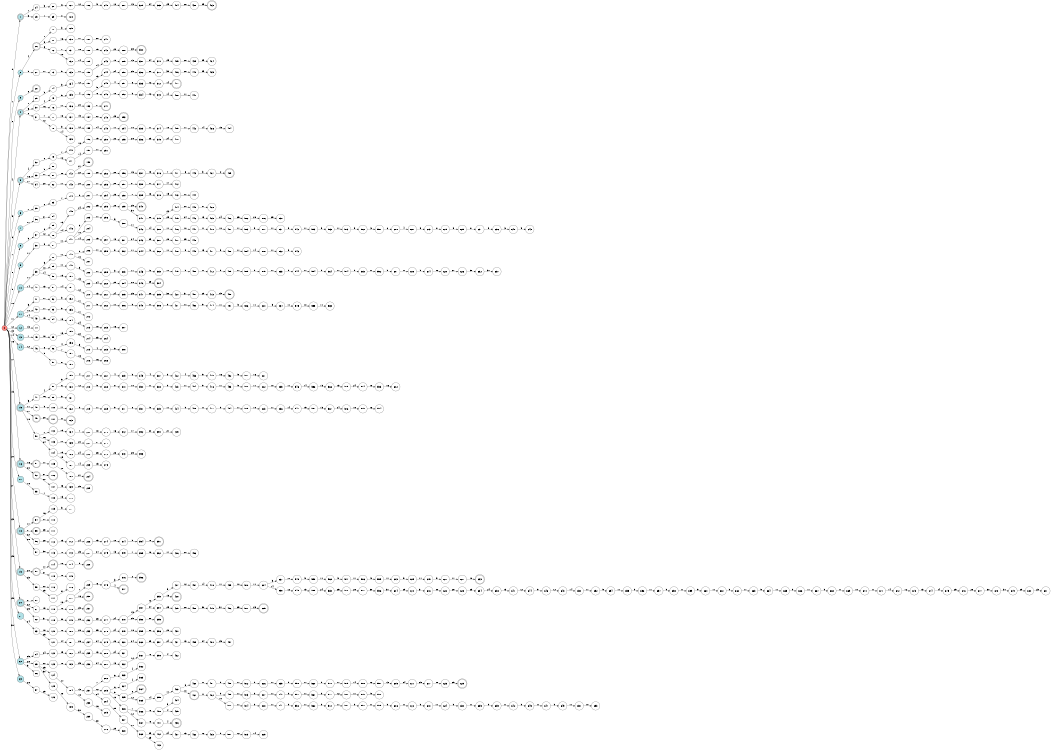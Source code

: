 digraph APTA {
__start0 [label="" shape="none"];

rankdir=LR;
size="8,5";

s0 [style="filled", color="black", fillcolor="#ff817b" shape="circle", label="0"];
s1 [style="rounded,filled", color="black", fillcolor="powderblue" shape="doublecircle", label="1"];
s2 [style="filled", color="black", fillcolor="powderblue" shape="circle", label="2"];
s3 [style="filled", color="black", fillcolor="powderblue" shape="circle", label="3"];
s4 [style="rounded,filled", color="black", fillcolor="powderblue" shape="doublecircle", label="4"];
s5 [style="rounded,filled", color="black", fillcolor="powderblue" shape="doublecircle", label="5"];
s6 [style="filled", color="black", fillcolor="powderblue" shape="circle", label="6"];
s7 [style="filled", color="black", fillcolor="powderblue" shape="circle", label="7"];
s8 [style="filled", color="black", fillcolor="powderblue" shape="circle", label="8"];
s9 [style="filled", color="black", fillcolor="powderblue" shape="circle", label="9"];
s10 [style="filled", color="black", fillcolor="powderblue" shape="circle", label="10"];
s11 [style="filled", color="black", fillcolor="powderblue" shape="circle", label="11"];
s12 [style="filled", color="black", fillcolor="powderblue" shape="circle", label="12"];
s13 [style="filled", color="black", fillcolor="powderblue" shape="circle", label="13"];
s14 [style="filled", color="black", fillcolor="powderblue" shape="circle", label="14"];
s15 [style="rounded,filled", color="black", fillcolor="powderblue" shape="doublecircle", label="15"];
s16 [style="rounded,filled", color="black", fillcolor="powderblue" shape="doublecircle", label="16"];
s17 [style="filled", color="black", fillcolor="powderblue" shape="circle", label="17"];
s18 [style="rounded,filled", color="black", fillcolor="powderblue" shape="doublecircle", label="18"];
s19 [style="rounded,filled", color="black", fillcolor="powderblue" shape="doublecircle", label="19"];
s20 [style="rounded,filled", color="black", fillcolor="powderblue" shape="doublecircle", label="20"];
s21 [style="filled", color="black", fillcolor="powderblue" shape="circle", label="21"];
s22 [style="filled", color="black", fillcolor="powderblue" shape="circle", label="22"];
s23 [style="filled", color="black", fillcolor="powderblue" shape="circle", label="23"];
s24 [style="filled", color="black", fillcolor="white" shape="circle", label="24"];
s25 [style="filled", color="black", fillcolor="white" shape="circle", label="25"];
s26 [style="rounded,filled", color="black", fillcolor="white" shape="doublecircle", label="26"];
s27 [style="filled", color="black", fillcolor="white" shape="circle", label="27"];
s28 [style="rounded,filled", color="black", fillcolor="white" shape="doublecircle", label="28"];
s29 [style="filled", color="black", fillcolor="white" shape="circle", label="29"];
s30 [style="filled", color="black", fillcolor="white" shape="circle", label="30"];
s31 [style="filled", color="black", fillcolor="white" shape="circle", label="31"];
s32 [style="filled", color="black", fillcolor="white" shape="circle", label="32"];
s33 [style="filled", color="black", fillcolor="white" shape="circle", label="33"];
s34 [style="filled", color="black", fillcolor="white" shape="circle", label="34"];
s35 [style="filled", color="black", fillcolor="white" shape="circle", label="35"];
s36 [style="filled", color="black", fillcolor="white" shape="circle", label="36"];
s37 [style="filled", color="black", fillcolor="white" shape="circle", label="37"];
s38 [style="filled", color="black", fillcolor="white" shape="circle", label="38"];
s39 [style="filled", color="black", fillcolor="white" shape="circle", label="39"];
s40 [style="filled", color="black", fillcolor="white" shape="circle", label="40"];
s41 [style="filled", color="black", fillcolor="white" shape="circle", label="41"];
s42 [style="filled", color="black", fillcolor="white" shape="circle", label="42"];
s43 [style="filled", color="black", fillcolor="white" shape="circle", label="43"];
s44 [style="filled", color="black", fillcolor="white" shape="circle", label="44"];
s45 [style="filled", color="black", fillcolor="white" shape="circle", label="45"];
s46 [style="filled", color="black", fillcolor="white" shape="circle", label="46"];
s47 [style="filled", color="black", fillcolor="white" shape="circle", label="47"];
s48 [style="filled", color="black", fillcolor="white" shape="circle", label="48"];
s49 [style="rounded,filled", color="black", fillcolor="white" shape="doublecircle", label="49"];
s50 [style="filled", color="black", fillcolor="white" shape="circle", label="50"];
s51 [style="rounded,filled", color="black", fillcolor="white" shape="doublecircle", label="51"];
s52 [style="rounded,filled", color="black", fillcolor="white" shape="doublecircle", label="52"];
s53 [style="filled", color="black", fillcolor="white" shape="circle", label="53"];
s54 [style="rounded,filled", color="black", fillcolor="white" shape="doublecircle", label="54"];
s55 [style="rounded,filled", color="black", fillcolor="white" shape="doublecircle", label="55"];
s56 [style="filled", color="black", fillcolor="white" shape="circle", label="56"];
s57 [style="filled", color="black", fillcolor="white" shape="circle", label="57"];
s58 [style="rounded,filled", color="black", fillcolor="white" shape="doublecircle", label="58"];
s59 [style="filled", color="black", fillcolor="white" shape="circle", label="59"];
s60 [style="filled", color="black", fillcolor="white" shape="circle", label="60"];
s61 [style="filled", color="black", fillcolor="white" shape="circle", label="61"];
s62 [style="filled", color="black", fillcolor="white" shape="circle", label="62"];
s63 [style="filled", color="black", fillcolor="white" shape="circle", label="63"];
s64 [style="filled", color="black", fillcolor="white" shape="circle", label="64"];
s65 [style="filled", color="black", fillcolor="white" shape="circle", label="65"];
s66 [style="filled", color="black", fillcolor="white" shape="circle", label="66"];
s67 [style="filled", color="black", fillcolor="white" shape="circle", label="67"];
s68 [style="filled", color="black", fillcolor="white" shape="circle", label="68"];
s69 [style="filled", color="black", fillcolor="white" shape="circle", label="69"];
s70 [style="filled", color="black", fillcolor="white" shape="circle", label="70"];
s71 [style="filled", color="black", fillcolor="white" shape="circle", label="71"];
s72 [style="filled", color="black", fillcolor="white" shape="circle", label="72"];
s73 [style="filled", color="black", fillcolor="white" shape="circle", label="73"];
s74 [style="filled", color="black", fillcolor="white" shape="circle", label="74"];
s75 [style="filled", color="black", fillcolor="white" shape="circle", label="75"];
s76 [style="filled", color="black", fillcolor="white" shape="circle", label="76"];
s77 [style="filled", color="black", fillcolor="white" shape="circle", label="77"];
s78 [style="filled", color="black", fillcolor="white" shape="circle", label="78"];
s79 [style="filled", color="black", fillcolor="white" shape="circle", label="79"];
s80 [style="filled", color="black", fillcolor="white" shape="circle", label="80"];
s81 [style="filled", color="black", fillcolor="white" shape="circle", label="81"];
s82 [style="filled", color="black", fillcolor="white" shape="circle", label="82"];
s83 [style="filled", color="black", fillcolor="white" shape="circle", label="83"];
s84 [style="filled", color="black", fillcolor="white" shape="circle", label="84"];
s85 [style="filled", color="black", fillcolor="white" shape="circle", label="85"];
s86 [style="filled", color="black", fillcolor="white" shape="circle", label="86"];
s87 [style="filled", color="black", fillcolor="white" shape="circle", label="87"];
s88 [style="filled", color="black", fillcolor="white" shape="circle", label="88"];
s89 [style="filled", color="black", fillcolor="white" shape="circle", label="89"];
s90 [style="filled", color="black", fillcolor="white" shape="circle", label="90"];
s91 [style="filled", color="black", fillcolor="white" shape="circle", label="91"];
s92 [style="filled", color="black", fillcolor="white" shape="circle", label="92"];
s93 [style="filled", color="black", fillcolor="white" shape="circle", label="93"];
s94 [style="filled", color="black", fillcolor="white" shape="circle", label="94"];
s95 [style="filled", color="black", fillcolor="white" shape="circle", label="95"];
s96 [style="filled", color="black", fillcolor="white" shape="circle", label="96"];
s97 [style="filled", color="black", fillcolor="white" shape="circle", label="97"];
s98 [style="filled", color="black", fillcolor="white" shape="circle", label="98"];
s99 [style="filled", color="black", fillcolor="white" shape="circle", label="99"];
s100 [style="filled", color="black", fillcolor="white" shape="circle", label="100"];
s101 [style="rounded,filled", color="black", fillcolor="white" shape="doublecircle", label="101"];
s102 [style="filled", color="black", fillcolor="white" shape="circle", label="102"];
s103 [style="filled", color="black", fillcolor="white" shape="circle", label="103"];
s104 [style="filled", color="black", fillcolor="white" shape="circle", label="104"];
s105 [style="filled", color="black", fillcolor="white" shape="circle", label="105"];
s106 [style="rounded,filled", color="black", fillcolor="white" shape="doublecircle", label="106"];
s107 [style="filled", color="black", fillcolor="white" shape="circle", label="107"];
s108 [style="filled", color="black", fillcolor="white" shape="circle", label="108"];
s109 [style="filled", color="black", fillcolor="white" shape="circle", label="109"];
s110 [style="filled", color="black", fillcolor="white" shape="circle", label="110"];
s111 [style="filled", color="black", fillcolor="white" shape="circle", label="111"];
s112 [style="filled", color="black", fillcolor="white" shape="circle", label="112"];
s113 [style="filled", color="black", fillcolor="white" shape="circle", label="113"];
s114 [style="rounded,filled", color="black", fillcolor="white" shape="doublecircle", label="114"];
s115 [style="filled", color="black", fillcolor="white" shape="circle", label="115"];
s116 [style="filled", color="black", fillcolor="white" shape="circle", label="116"];
s117 [style="filled", color="black", fillcolor="white" shape="circle", label="117"];
s118 [style="filled", color="black", fillcolor="white" shape="circle", label="118"];
s119 [style="filled", color="black", fillcolor="white" shape="circle", label="119"];
s120 [style="filled", color="black", fillcolor="white" shape="circle", label="120"];
s121 [style="filled", color="black", fillcolor="white" shape="circle", label="121"];
s122 [style="filled", color="black", fillcolor="white" shape="circle", label="122"];
s123 [style="filled", color="black", fillcolor="white" shape="circle", label="123"];
s124 [style="filled", color="black", fillcolor="white" shape="circle", label="124"];
s125 [style="filled", color="black", fillcolor="white" shape="circle", label="125"];
s126 [style="filled", color="black", fillcolor="white" shape="circle", label="126"];
s127 [style="filled", color="black", fillcolor="white" shape="circle", label="127"];
s128 [style="rounded,filled", color="black", fillcolor="white" shape="doublecircle", label="128"];
s129 [style="filled", color="black", fillcolor="white" shape="circle", label="129"];
s130 [style="filled", color="black", fillcolor="white" shape="circle", label="130"];
s131 [style="filled", color="black", fillcolor="white" shape="circle", label="131"];
s132 [style="filled", color="black", fillcolor="white" shape="circle", label="132"];
s133 [style="filled", color="black", fillcolor="white" shape="circle", label="133"];
s134 [style="filled", color="black", fillcolor="white" shape="circle", label="134"];
s135 [style="filled", color="black", fillcolor="white" shape="circle", label="135"];
s136 [style="filled", color="black", fillcolor="white" shape="circle", label="136"];
s137 [style="filled", color="black", fillcolor="white" shape="circle", label="137"];
s138 [style="filled", color="black", fillcolor="white" shape="circle", label="138"];
s139 [style="filled", color="black", fillcolor="white" shape="circle", label="139"];
s140 [style="filled", color="black", fillcolor="white" shape="circle", label="140"];
s141 [style="filled", color="black", fillcolor="white" shape="circle", label="141"];
s142 [style="filled", color="black", fillcolor="white" shape="circle", label="142"];
s143 [style="filled", color="black", fillcolor="white" shape="circle", label="143"];
s144 [style="filled", color="black", fillcolor="white" shape="circle", label="144"];
s145 [style="filled", color="black", fillcolor="white" shape="circle", label="145"];
s146 [style="filled", color="black", fillcolor="white" shape="circle", label="146"];
s147 [style="filled", color="black", fillcolor="white" shape="circle", label="147"];
s148 [style="filled", color="black", fillcolor="white" shape="circle", label="148"];
s149 [style="filled", color="black", fillcolor="white" shape="circle", label="149"];
s150 [style="filled", color="black", fillcolor="white" shape="circle", label="150"];
s151 [style="filled", color="black", fillcolor="white" shape="circle", label="151"];
s152 [style="filled", color="black", fillcolor="white" shape="circle", label="152"];
s153 [style="filled", color="black", fillcolor="white" shape="circle", label="153"];
s154 [style="filled", color="black", fillcolor="white" shape="circle", label="154"];
s155 [style="filled", color="black", fillcolor="white" shape="circle", label="155"];
s156 [style="filled", color="black", fillcolor="white" shape="circle", label="156"];
s157 [style="filled", color="black", fillcolor="white" shape="circle", label="157"];
s158 [style="filled", color="black", fillcolor="white" shape="circle", label="158"];
s159 [style="filled", color="black", fillcolor="white" shape="circle", label="159"];
s160 [style="filled", color="black", fillcolor="white" shape="circle", label="160"];
s161 [style="filled", color="black", fillcolor="white" shape="circle", label="161"];
s162 [style="filled", color="black", fillcolor="white" shape="circle", label="162"];
s163 [style="rounded,filled", color="black", fillcolor="white" shape="doublecircle", label="163"];
s164 [style="filled", color="black", fillcolor="white" shape="circle", label="164"];
s165 [style="filled", color="black", fillcolor="white" shape="circle", label="165"];
s166 [style="filled", color="black", fillcolor="white" shape="circle", label="166"];
s167 [style="filled", color="black", fillcolor="white" shape="circle", label="167"];
s168 [style="filled", color="black", fillcolor="white" shape="circle", label="168"];
s169 [style="filled", color="black", fillcolor="white" shape="circle", label="169"];
s170 [style="filled", color="black", fillcolor="white" shape="circle", label="170"];
s171 [style="filled", color="black", fillcolor="white" shape="circle", label="171"];
s172 [style="filled", color="black", fillcolor="white" shape="circle", label="172"];
s173 [style="filled", color="black", fillcolor="white" shape="circle", label="173"];
s174 [style="filled", color="black", fillcolor="white" shape="circle", label="174"];
s175 [style="filled", color="black", fillcolor="white" shape="circle", label="175"];
s176 [style="filled", color="black", fillcolor="white" shape="circle", label="176"];
s177 [style="filled", color="black", fillcolor="white" shape="circle", label="177"];
s178 [style="filled", color="black", fillcolor="white" shape="circle", label="178"];
s179 [style="filled", color="black", fillcolor="white" shape="circle", label="179"];
s180 [style="filled", color="black", fillcolor="white" shape="circle", label="180"];
s181 [style="filled", color="black", fillcolor="white" shape="circle", label="181"];
s182 [style="filled", color="black", fillcolor="white" shape="circle", label="182"];
s183 [style="filled", color="black", fillcolor="white" shape="circle", label="183"];
s184 [style="filled", color="black", fillcolor="white" shape="circle", label="184"];
s185 [style="filled", color="black", fillcolor="white" shape="circle", label="185"];
s186 [style="filled", color="black", fillcolor="white" shape="circle", label="186"];
s187 [style="filled", color="black", fillcolor="white" shape="circle", label="187"];
s188 [style="filled", color="black", fillcolor="white" shape="circle", label="188"];
s189 [style="filled", color="black", fillcolor="white" shape="circle", label="189"];
s190 [style="filled", color="black", fillcolor="white" shape="circle", label="190"];
s191 [style="filled", color="black", fillcolor="white" shape="circle", label="191"];
s192 [style="filled", color="black", fillcolor="white" shape="circle", label="192"];
s193 [style="filled", color="black", fillcolor="white" shape="circle", label="193"];
s194 [style="filled", color="black", fillcolor="white" shape="circle", label="194"];
s195 [style="filled", color="black", fillcolor="white" shape="circle", label="195"];
s196 [style="filled", color="black", fillcolor="white" shape="circle", label="196"];
s197 [style="filled", color="black", fillcolor="white" shape="circle", label="197"];
s198 [style="rounded,filled", color="black", fillcolor="white" shape="doublecircle", label="198"];
s199 [style="filled", color="black", fillcolor="white" shape="circle", label="199"];
s200 [style="filled", color="black", fillcolor="white" shape="circle", label="200"];
s201 [style="filled", color="black", fillcolor="white" shape="circle", label="201"];
s202 [style="filled", color="black", fillcolor="white" shape="circle", label="202"];
s203 [style="filled", color="black", fillcolor="white" shape="circle", label="203"];
s204 [style="filled", color="black", fillcolor="white" shape="circle", label="204"];
s205 [style="filled", color="black", fillcolor="white" shape="circle", label="205"];
s206 [style="filled", color="black", fillcolor="white" shape="circle", label="206"];
s207 [style="filled", color="black", fillcolor="white" shape="circle", label="207"];
s208 [style="filled", color="black", fillcolor="white" shape="circle", label="208"];
s209 [style="filled", color="black", fillcolor="white" shape="circle", label="209"];
s210 [style="filled", color="black", fillcolor="white" shape="circle", label="210"];
s211 [style="filled", color="black", fillcolor="white" shape="circle", label="211"];
s212 [style="filled", color="black", fillcolor="white" shape="circle", label="212"];
s213 [style="filled", color="black", fillcolor="white" shape="circle", label="213"];
s214 [style="filled", color="black", fillcolor="white" shape="circle", label="214"];
s215 [style="filled", color="black", fillcolor="white" shape="circle", label="215"];
s216 [style="filled", color="black", fillcolor="white" shape="circle", label="216"];
s217 [style="filled", color="black", fillcolor="white" shape="circle", label="217"];
s218 [style="filled", color="black", fillcolor="white" shape="circle", label="218"];
s219 [style="filled", color="black", fillcolor="white" shape="circle", label="219"];
s220 [style="filled", color="black", fillcolor="white" shape="circle", label="220"];
s221 [style="filled", color="black", fillcolor="white" shape="circle", label="221"];
s222 [style="filled", color="black", fillcolor="white" shape="circle", label="222"];
s223 [style="filled", color="black", fillcolor="white" shape="circle", label="223"];
s224 [style="rounded,filled", color="black", fillcolor="white" shape="doublecircle", label="224"];
s225 [style="filled", color="black", fillcolor="white" shape="circle", label="225"];
s226 [style="filled", color="black", fillcolor="white" shape="circle", label="226"];
s227 [style="filled", color="black", fillcolor="white" shape="circle", label="227"];
s228 [style="rounded,filled", color="black", fillcolor="white" shape="doublecircle", label="228"];
s229 [style="filled", color="black", fillcolor="white" shape="circle", label="229"];
s230 [style="rounded,filled", color="black", fillcolor="white" shape="doublecircle", label="230"];
s231 [style="rounded,filled", color="black", fillcolor="white" shape="doublecircle", label="231"];
s232 [style="filled", color="black", fillcolor="white" shape="circle", label="232"];
s233 [style="filled", color="black", fillcolor="white" shape="circle", label="233"];
s234 [style="filled", color="black", fillcolor="white" shape="circle", label="234"];
s235 [style="filled", color="black", fillcolor="white" shape="circle", label="235"];
s236 [style="filled", color="black", fillcolor="white" shape="circle", label="236"];
s237 [style="filled", color="black", fillcolor="white" shape="circle", label="237"];
s238 [style="filled", color="black", fillcolor="white" shape="circle", label="238"];
s239 [style="filled", color="black", fillcolor="white" shape="circle", label="239"];
s240 [style="filled", color="black", fillcolor="white" shape="circle", label="240"];
s241 [style="filled", color="black", fillcolor="white" shape="circle", label="241"];
s242 [style="filled", color="black", fillcolor="white" shape="circle", label="242"];
s243 [style="filled", color="black", fillcolor="white" shape="circle", label="243"];
s244 [style="filled", color="black", fillcolor="white" shape="circle", label="244"];
s245 [style="filled", color="black", fillcolor="white" shape="circle", label="245"];
s246 [style="filled", color="black", fillcolor="white" shape="circle", label="246"];
s247 [style="rounded,filled", color="black", fillcolor="white" shape="doublecircle", label="247"];
s248 [style="filled", color="black", fillcolor="white" shape="circle", label="248"];
s249 [style="filled", color="black", fillcolor="white" shape="circle", label="249"];
s250 [style="filled", color="black", fillcolor="white" shape="circle", label="250"];
s251 [style="filled", color="black", fillcolor="white" shape="circle", label="251"];
s252 [style="filled", color="black", fillcolor="white" shape="circle", label="252"];
s253 [style="filled", color="black", fillcolor="white" shape="circle", label="253"];
s254 [style="filled", color="black", fillcolor="white" shape="circle", label="254"];
s255 [style="filled", color="black", fillcolor="white" shape="circle", label="255"];
s256 [style="filled", color="black", fillcolor="white" shape="circle", label="256"];
s257 [style="filled", color="black", fillcolor="white" shape="circle", label="257"];
s258 [style="filled", color="black", fillcolor="white" shape="circle", label="258"];
s259 [style="filled", color="black", fillcolor="white" shape="circle", label="259"];
s260 [style="filled", color="black", fillcolor="white" shape="circle", label="260"];
s261 [style="filled", color="black", fillcolor="white" shape="circle", label="261"];
s262 [style="filled", color="black", fillcolor="white" shape="circle", label="262"];
s263 [style="filled", color="black", fillcolor="white" shape="circle", label="263"];
s264 [style="filled", color="black", fillcolor="white" shape="circle", label="264"];
s265 [style="filled", color="black", fillcolor="white" shape="circle", label="265"];
s266 [style="filled", color="black", fillcolor="white" shape="circle", label="266"];
s267 [style="filled", color="black", fillcolor="white" shape="circle", label="267"];
s268 [style="filled", color="black", fillcolor="white" shape="circle", label="268"];
s269 [style="filled", color="black", fillcolor="white" shape="circle", label="269"];
s270 [style="filled", color="black", fillcolor="white" shape="circle", label="270"];
s271 [style="filled", color="black", fillcolor="white" shape="circle", label="271"];
s272 [style="filled", color="black", fillcolor="white" shape="circle", label="272"];
s273 [style="filled", color="black", fillcolor="white" shape="circle", label="273"];
s274 [style="filled", color="black", fillcolor="white" shape="circle", label="274"];
s275 [style="filled", color="black", fillcolor="white" shape="circle", label="275"];
s276 [style="filled", color="black", fillcolor="white" shape="circle", label="276"];
s277 [style="filled", color="black", fillcolor="white" shape="circle", label="277"];
s278 [style="filled", color="black", fillcolor="white" shape="circle", label="278"];
s279 [style="filled", color="black", fillcolor="white" shape="circle", label="279"];
s280 [style="filled", color="black", fillcolor="white" shape="circle", label="280"];
s281 [style="filled", color="black", fillcolor="white" shape="circle", label="281"];
s282 [style="filled", color="black", fillcolor="white" shape="circle", label="282"];
s283 [style="filled", color="black", fillcolor="white" shape="circle", label="283"];
s284 [style="filled", color="black", fillcolor="white" shape="circle", label="284"];
s285 [style="filled", color="black", fillcolor="white" shape="circle", label="285"];
s286 [style="filled", color="black", fillcolor="white" shape="circle", label="286"];
s287 [style="filled", color="black", fillcolor="white" shape="circle", label="287"];
s288 [style="filled", color="black", fillcolor="white" shape="circle", label="288"];
s289 [style="filled", color="black", fillcolor="white" shape="circle", label="289"];
s290 [style="filled", color="black", fillcolor="white" shape="circle", label="290"];
s291 [style="filled", color="black", fillcolor="white" shape="circle", label="291"];
s292 [style="filled", color="black", fillcolor="white" shape="circle", label="292"];
s293 [style="rounded,filled", color="black", fillcolor="white" shape="doublecircle", label="293"];
s294 [style="filled", color="black", fillcolor="white" shape="circle", label="294"];
s295 [style="filled", color="black", fillcolor="white" shape="circle", label="295"];
s296 [style="filled", color="black", fillcolor="white" shape="circle", label="296"];
s297 [style="filled", color="black", fillcolor="white" shape="circle", label="297"];
s298 [style="filled", color="black", fillcolor="white" shape="circle", label="298"];
s299 [style="filled", color="black", fillcolor="white" shape="circle", label="299"];
s300 [style="filled", color="black", fillcolor="white" shape="circle", label="300"];
s301 [style="filled", color="black", fillcolor="white" shape="circle", label="301"];
s302 [style="filled", color="black", fillcolor="white" shape="circle", label="302"];
s303 [style="filled", color="black", fillcolor="white" shape="circle", label="303"];
s304 [style="filled", color="black", fillcolor="white" shape="circle", label="304"];
s305 [style="filled", color="black", fillcolor="white" shape="circle", label="305"];
s306 [style="filled", color="black", fillcolor="white" shape="circle", label="306"];
s307 [style="filled", color="black", fillcolor="white" shape="circle", label="307"];
s308 [style="filled", color="black", fillcolor="white" shape="circle", label="308"];
s309 [style="filled", color="black", fillcolor="white" shape="circle", label="309"];
s310 [style="filled", color="black", fillcolor="white" shape="circle", label="310"];
s311 [style="filled", color="black", fillcolor="white" shape="circle", label="311"];
s312 [style="filled", color="black", fillcolor="white" shape="circle", label="312"];
s313 [style="filled", color="black", fillcolor="white" shape="circle", label="313"];
s314 [style="filled", color="black", fillcolor="white" shape="circle", label="314"];
s315 [style="filled", color="black", fillcolor="white" shape="circle", label="315"];
s316 [style="filled", color="black", fillcolor="white" shape="circle", label="316"];
s317 [style="rounded,filled", color="black", fillcolor="white" shape="doublecircle", label="317"];
s318 [style="filled", color="black", fillcolor="white" shape="circle", label="318"];
s319 [style="filled", color="black", fillcolor="white" shape="circle", label="319"];
s320 [style="filled", color="black", fillcolor="white" shape="circle", label="320"];
s321 [style="filled", color="black", fillcolor="white" shape="circle", label="321"];
s322 [style="filled", color="black", fillcolor="white" shape="circle", label="322"];
s323 [style="filled", color="black", fillcolor="white" shape="circle", label="323"];
s324 [style="filled", color="black", fillcolor="white" shape="circle", label="324"];
s325 [style="filled", color="black", fillcolor="white" shape="circle", label="325"];
s326 [style="filled", color="black", fillcolor="white" shape="circle", label="326"];
s327 [style="filled", color="black", fillcolor="white" shape="circle", label="327"];
s328 [style="filled", color="black", fillcolor="white" shape="circle", label="328"];
s329 [style="filled", color="black", fillcolor="white" shape="circle", label="329"];
s330 [style="rounded,filled", color="black", fillcolor="white" shape="doublecircle", label="330"];
s331 [style="filled", color="black", fillcolor="white" shape="circle", label="331"];
s332 [style="filled", color="black", fillcolor="white" shape="circle", label="332"];
s333 [style="filled", color="black", fillcolor="white" shape="circle", label="333"];
s334 [style="filled", color="black", fillcolor="white" shape="circle", label="334"];
s335 [style="filled", color="black", fillcolor="white" shape="circle", label="335"];
s336 [style="filled", color="black", fillcolor="white" shape="circle", label="336"];
s337 [style="filled", color="black", fillcolor="white" shape="circle", label="337"];
s338 [style="filled", color="black", fillcolor="white" shape="circle", label="338"];
s339 [style="filled", color="black", fillcolor="white" shape="circle", label="339"];
s340 [style="rounded,filled", color="black", fillcolor="white" shape="doublecircle", label="340"];
s341 [style="filled", color="black", fillcolor="white" shape="circle", label="341"];
s342 [style="filled", color="black", fillcolor="white" shape="circle", label="342"];
s343 [style="filled", color="black", fillcolor="white" shape="circle", label="343"];
s344 [style="filled", color="black", fillcolor="white" shape="circle", label="344"];
s345 [style="filled", color="black", fillcolor="white" shape="circle", label="345"];
s346 [style="filled", color="black", fillcolor="white" shape="circle", label="346"];
s347 [style="filled", color="black", fillcolor="white" shape="circle", label="347"];
s348 [style="filled", color="black", fillcolor="white" shape="circle", label="348"];
s349 [style="filled", color="black", fillcolor="white" shape="circle", label="349"];
s350 [style="filled", color="black", fillcolor="white" shape="circle", label="350"];
s351 [style="filled", color="black", fillcolor="white" shape="circle", label="351"];
s352 [style="filled", color="black", fillcolor="white" shape="circle", label="352"];
s353 [style="filled", color="black", fillcolor="white" shape="circle", label="353"];
s354 [style="filled", color="black", fillcolor="white" shape="circle", label="354"];
s355 [style="filled", color="black", fillcolor="white" shape="circle", label="355"];
s356 [style="rounded,filled", color="black", fillcolor="white" shape="doublecircle", label="356"];
s357 [style="filled", color="black", fillcolor="white" shape="circle", label="357"];
s358 [style="filled", color="black", fillcolor="white" shape="circle", label="358"];
s359 [style="filled", color="black", fillcolor="white" shape="circle", label="359"];
s360 [style="filled", color="black", fillcolor="white" shape="circle", label="360"];
s361 [style="filled", color="black", fillcolor="white" shape="circle", label="361"];
s362 [style="filled", color="black", fillcolor="white" shape="circle", label="362"];
s363 [style="filled", color="black", fillcolor="white" shape="circle", label="363"];
s364 [style="rounded,filled", color="black", fillcolor="white" shape="doublecircle", label="364"];
s365 [style="filled", color="black", fillcolor="white" shape="circle", label="365"];
s366 [style="filled", color="black", fillcolor="white" shape="circle", label="366"];
s367 [style="filled", color="black", fillcolor="white" shape="circle", label="367"];
s368 [style="filled", color="black", fillcolor="white" shape="circle", label="368"];
s369 [style="filled", color="black", fillcolor="white" shape="circle", label="369"];
s370 [style="filled", color="black", fillcolor="white" shape="circle", label="370"];
s371 [style="filled", color="black", fillcolor="white" shape="circle", label="371"];
s372 [style="filled", color="black", fillcolor="white" shape="circle", label="372"];
s373 [style="filled", color="black", fillcolor="white" shape="circle", label="373"];
s374 [style="filled", color="black", fillcolor="white" shape="circle", label="374"];
s375 [style="filled", color="black", fillcolor="white" shape="circle", label="375"];
s376 [style="filled", color="black", fillcolor="white" shape="circle", label="376"];
s377 [style="filled", color="black", fillcolor="white" shape="circle", label="377"];
s378 [style="filled", color="black", fillcolor="white" shape="circle", label="378"];
s379 [style="filled", color="black", fillcolor="white" shape="circle", label="379"];
s380 [style="filled", color="black", fillcolor="white" shape="circle", label="380"];
s381 [style="filled", color="black", fillcolor="white" shape="circle", label="381"];
s382 [style="filled", color="black", fillcolor="white" shape="circle", label="382"];
s383 [style="filled", color="black", fillcolor="white" shape="circle", label="383"];
s384 [style="rounded,filled", color="black", fillcolor="white" shape="doublecircle", label="384"];
s385 [style="filled", color="black", fillcolor="white" shape="circle", label="385"];
s386 [style="filled", color="black", fillcolor="white" shape="circle", label="386"];
s387 [style="filled", color="black", fillcolor="white" shape="circle", label="387"];
s388 [style="filled", color="black", fillcolor="white" shape="circle", label="388"];
s389 [style="filled", color="black", fillcolor="white" shape="circle", label="389"];
s390 [style="filled", color="black", fillcolor="white" shape="circle", label="390"];
s391 [style="rounded,filled", color="black", fillcolor="white" shape="doublecircle", label="391"];
s392 [style="filled", color="black", fillcolor="white" shape="circle", label="392"];
s393 [style="filled", color="black", fillcolor="white" shape="circle", label="393"];
s394 [style="filled", color="black", fillcolor="white" shape="circle", label="394"];
s395 [style="rounded,filled", color="black", fillcolor="white" shape="doublecircle", label="395"];
s396 [style="filled", color="black", fillcolor="white" shape="circle", label="396"];
s397 [style="filled", color="black", fillcolor="white" shape="circle", label="397"];
s398 [style="filled", color="black", fillcolor="white" shape="circle", label="398"];
s399 [style="filled", color="black", fillcolor="white" shape="circle", label="399"];
s400 [style="filled", color="black", fillcolor="white" shape="circle", label="400"];
s401 [style="filled", color="black", fillcolor="white" shape="circle", label="401"];
s402 [style="filled", color="black", fillcolor="white" shape="circle", label="402"];
s403 [style="filled", color="black", fillcolor="white" shape="circle", label="403"];
s404 [style="filled", color="black", fillcolor="white" shape="circle", label="404"];
s405 [style="filled", color="black", fillcolor="white" shape="circle", label="405"];
s406 [style="filled", color="black", fillcolor="white" shape="circle", label="406"];
s407 [style="rounded,filled", color="black", fillcolor="white" shape="doublecircle", label="407"];
s408 [style="filled", color="black", fillcolor="white" shape="circle", label="408"];
s409 [style="filled", color="black", fillcolor="white" shape="circle", label="409"];
s410 [style="filled", color="black", fillcolor="white" shape="circle", label="410"];
s411 [style="filled", color="black", fillcolor="white" shape="circle", label="411"];
s412 [style="filled", color="black", fillcolor="white" shape="circle", label="412"];
s413 [style="filled", color="black", fillcolor="white" shape="circle", label="413"];
s414 [style="filled", color="black", fillcolor="white" shape="circle", label="414"];
s415 [style="filled", color="black", fillcolor="white" shape="circle", label="415"];
s416 [style="filled", color="black", fillcolor="white" shape="circle", label="416"];
s417 [style="filled", color="black", fillcolor="white" shape="circle", label="417"];
s418 [style="filled", color="black", fillcolor="white" shape="circle", label="418"];
s419 [style="filled", color="black", fillcolor="white" shape="circle", label="419"];
s420 [style="filled", color="black", fillcolor="white" shape="circle", label="420"];
s421 [style="filled", color="black", fillcolor="white" shape="circle", label="421"];
s422 [style="filled", color="black", fillcolor="white" shape="circle", label="422"];
s423 [style="filled", color="black", fillcolor="white" shape="circle", label="423"];
s424 [style="filled", color="black", fillcolor="white" shape="circle", label="424"];
s425 [style="filled", color="black", fillcolor="white" shape="circle", label="425"];
s426 [style="filled", color="black", fillcolor="white" shape="circle", label="426"];
s427 [style="filled", color="black", fillcolor="white" shape="circle", label="427"];
s428 [style="rounded,filled", color="black", fillcolor="white" shape="doublecircle", label="428"];
s429 [style="filled", color="black", fillcolor="white" shape="circle", label="429"];
s430 [style="filled", color="black", fillcolor="white" shape="circle", label="430"];
s431 [style="filled", color="black", fillcolor="white" shape="circle", label="431"];
s432 [style="filled", color="black", fillcolor="white" shape="circle", label="432"];
s433 [style="filled", color="black", fillcolor="white" shape="circle", label="433"];
s434 [style="filled", color="black", fillcolor="white" shape="circle", label="434"];
s435 [style="filled", color="black", fillcolor="white" shape="circle", label="435"];
s436 [style="rounded,filled", color="black", fillcolor="white" shape="doublecircle", label="436"];
s437 [style="filled", color="black", fillcolor="white" shape="circle", label="437"];
s438 [style="filled", color="black", fillcolor="white" shape="circle", label="438"];
s439 [style="filled", color="black", fillcolor="white" shape="circle", label="439"];
s440 [style="filled", color="black", fillcolor="white" shape="circle", label="440"];
s441 [style="filled", color="black", fillcolor="white" shape="circle", label="441"];
s442 [style="filled", color="black", fillcolor="white" shape="circle", label="442"];
s443 [style="filled", color="black", fillcolor="white" shape="circle", label="443"];
s444 [style="filled", color="black", fillcolor="white" shape="circle", label="444"];
s445 [style="filled", color="black", fillcolor="white" shape="circle", label="445"];
s446 [style="filled", color="black", fillcolor="white" shape="circle", label="446"];
s447 [style="filled", color="black", fillcolor="white" shape="circle", label="447"];
s448 [style="filled", color="black", fillcolor="white" shape="circle", label="448"];
s449 [style="filled", color="black", fillcolor="white" shape="circle", label="449"];
s450 [style="filled", color="black", fillcolor="white" shape="circle", label="450"];
s451 [style="filled", color="black", fillcolor="white" shape="circle", label="451"];
s452 [style="filled", color="black", fillcolor="white" shape="circle", label="452"];
s453 [style="filled", color="black", fillcolor="white" shape="circle", label="453"];
s454 [style="filled", color="black", fillcolor="white" shape="circle", label="454"];
s455 [style="filled", color="black", fillcolor="white" shape="circle", label="455"];
s456 [style="filled", color="black", fillcolor="white" shape="circle", label="456"];
s457 [style="filled", color="black", fillcolor="white" shape="circle", label="457"];
s458 [style="filled", color="black", fillcolor="white" shape="circle", label="458"];
s459 [style="filled", color="black", fillcolor="white" shape="circle", label="459"];
s460 [style="filled", color="black", fillcolor="white" shape="circle", label="460"];
s461 [style="rounded,filled", color="black", fillcolor="white" shape="doublecircle", label="461"];
s462 [style="filled", color="black", fillcolor="white" shape="circle", label="462"];
s463 [style="rounded,filled", color="black", fillcolor="white" shape="doublecircle", label="463"];
s464 [style="filled", color="black", fillcolor="white" shape="circle", label="464"];
s465 [style="filled", color="black", fillcolor="white" shape="circle", label="465"];
s466 [style="filled", color="black", fillcolor="white" shape="circle", label="466"];
s467 [style="filled", color="black", fillcolor="white" shape="circle", label="467"];
s468 [style="filled", color="black", fillcolor="white" shape="circle", label="468"];
s469 [style="filled", color="black", fillcolor="white" shape="circle", label="469"];
s470 [style="filled", color="black", fillcolor="white" shape="circle", label="470"];
s471 [style="filled", color="black", fillcolor="white" shape="circle", label="471"];
s472 [style="filled", color="black", fillcolor="white" shape="circle", label="472"];
s473 [style="filled", color="black", fillcolor="white" shape="circle", label="473"];
s474 [style="filled", color="black", fillcolor="white" shape="circle", label="474"];
s475 [style="filled", color="black", fillcolor="white" shape="circle", label="475"];
s476 [style="filled", color="black", fillcolor="white" shape="circle", label="476"];
s477 [style="filled", color="black", fillcolor="white" shape="circle", label="477"];
s478 [style="filled", color="black", fillcolor="white" shape="circle", label="478"];
s479 [style="filled", color="black", fillcolor="white" shape="circle", label="479"];
s480 [style="filled", color="black", fillcolor="white" shape="circle", label="480"];
s481 [style="filled", color="black", fillcolor="white" shape="circle", label="481"];
s482 [style="filled", color="black", fillcolor="white" shape="circle", label="482"];
s483 [style="filled", color="black", fillcolor="white" shape="circle", label="483"];
s484 [style="filled", color="black", fillcolor="white" shape="circle", label="484"];
s485 [style="rounded,filled", color="black", fillcolor="white" shape="doublecircle", label="485"];
s486 [style="filled", color="black", fillcolor="white" shape="circle", label="486"];
s487 [style="filled", color="black", fillcolor="white" shape="circle", label="487"];
s488 [style="filled", color="black", fillcolor="white" shape="circle", label="488"];
s489 [style="filled", color="black", fillcolor="white" shape="circle", label="489"];
s490 [style="rounded,filled", color="black", fillcolor="white" shape="doublecircle", label="490"];
s491 [style="filled", color="black", fillcolor="white" shape="circle", label="491"];
s492 [style="filled", color="black", fillcolor="white" shape="circle", label="492"];
s493 [style="filled", color="black", fillcolor="white" shape="circle", label="493"];
s494 [style="filled", color="black", fillcolor="white" shape="circle", label="494"];
s495 [style="filled", color="black", fillcolor="white" shape="circle", label="495"];
s496 [style="filled", color="black", fillcolor="white" shape="circle", label="496"];
s497 [style="filled", color="black", fillcolor="white" shape="circle", label="497"];
s498 [style="filled", color="black", fillcolor="white" shape="circle", label="498"];
s499 [style="filled", color="black", fillcolor="white" shape="circle", label="499"];
s500 [style="filled", color="black", fillcolor="white" shape="circle", label="500"];
s501 [style="filled", color="black", fillcolor="white" shape="circle", label="501"];
s502 [style="filled", color="black", fillcolor="white" shape="circle", label="502"];
s503 [style="filled", color="black", fillcolor="white" shape="circle", label="503"];
s504 [style="filled", color="black", fillcolor="white" shape="circle", label="504"];
s505 [style="filled", color="black", fillcolor="white" shape="circle", label="505"];
s506 [style="filled", color="black", fillcolor="white" shape="circle", label="506"];
s507 [style="filled", color="black", fillcolor="white" shape="circle", label="507"];
s508 [style="filled", color="black", fillcolor="white" shape="circle", label="508"];
s509 [style="filled", color="black", fillcolor="white" shape="circle", label="509"];
s510 [style="filled", color="black", fillcolor="white" shape="circle", label="510"];
s511 [style="filled", color="black", fillcolor="white" shape="circle", label="511"];
s512 [style="filled", color="black", fillcolor="white" shape="circle", label="512"];
s513 [style="filled", color="black", fillcolor="white" shape="circle", label="513"];
s514 [style="filled", color="black", fillcolor="white" shape="circle", label="514"];
s515 [style="filled", color="black", fillcolor="white" shape="circle", label="515"];
s516 [style="filled", color="black", fillcolor="white" shape="circle", label="516"];
s517 [style="filled", color="black", fillcolor="white" shape="circle", label="517"];
s518 [style="filled", color="black", fillcolor="white" shape="circle", label="518"];
s519 [style="filled", color="black", fillcolor="white" shape="circle", label="519"];
s520 [style="filled", color="black", fillcolor="white" shape="circle", label="520"];
s521 [style="filled", color="black", fillcolor="white" shape="circle", label="521"];
s522 [style="filled", color="black", fillcolor="white" shape="circle", label="522"];
s523 [style="filled", color="black", fillcolor="white" shape="circle", label="523"];
s524 [style="filled", color="black", fillcolor="white" shape="circle", label="524"];
s525 [style="rounded,filled", color="black", fillcolor="white" shape="doublecircle", label="525"];
s526 [style="filled", color="black", fillcolor="white" shape="circle", label="526"];
s527 [style="filled", color="black", fillcolor="white" shape="circle", label="527"];
s528 [style="filled", color="black", fillcolor="white" shape="circle", label="528"];
s529 [style="filled", color="black", fillcolor="white" shape="circle", label="529"];
s530 [style="filled", color="black", fillcolor="white" shape="circle", label="530"];
s531 [style="filled", color="black", fillcolor="white" shape="circle", label="531"];
s532 [style="filled", color="black", fillcolor="white" shape="circle", label="532"];
s533 [style="filled", color="black", fillcolor="white" shape="circle", label="533"];
s534 [style="filled", color="black", fillcolor="white" shape="circle", label="534"];
s535 [style="filled", color="black", fillcolor="white" shape="circle", label="535"];
s536 [style="filled", color="black", fillcolor="white" shape="circle", label="536"];
s537 [style="filled", color="black", fillcolor="white" shape="circle", label="537"];
s538 [style="filled", color="black", fillcolor="white" shape="circle", label="538"];
s539 [style="filled", color="black", fillcolor="white" shape="circle", label="539"];
s540 [style="filled", color="black", fillcolor="white" shape="circle", label="540"];
s541 [style="filled", color="black", fillcolor="white" shape="circle", label="541"];
s542 [style="filled", color="black", fillcolor="white" shape="circle", label="542"];
s543 [style="filled", color="black", fillcolor="white" shape="circle", label="543"];
s544 [style="filled", color="black", fillcolor="white" shape="circle", label="544"];
s545 [style="filled", color="black", fillcolor="white" shape="circle", label="545"];
s546 [style="filled", color="black", fillcolor="white" shape="circle", label="546"];
s547 [style="filled", color="black", fillcolor="white" shape="circle", label="547"];
s548 [style="filled", color="black", fillcolor="white" shape="circle", label="548"];
s549 [style="filled", color="black", fillcolor="white" shape="circle", label="549"];
s550 [style="filled", color="black", fillcolor="white" shape="circle", label="550"];
s551 [style="filled", color="black", fillcolor="white" shape="circle", label="551"];
s552 [style="filled", color="black", fillcolor="white" shape="circle", label="552"];
s553 [style="filled", color="black", fillcolor="white" shape="circle", label="553"];
s554 [style="filled", color="black", fillcolor="white" shape="circle", label="554"];
s555 [style="filled", color="black", fillcolor="white" shape="circle", label="555"];
s556 [style="filled", color="black", fillcolor="white" shape="circle", label="556"];
s557 [style="filled", color="black", fillcolor="white" shape="circle", label="557"];
s558 [style="filled", color="black", fillcolor="white" shape="circle", label="558"];
s559 [style="filled", color="black", fillcolor="white" shape="circle", label="559"];
s560 [style="filled", color="black", fillcolor="white" shape="circle", label="560"];
s561 [style="filled", color="black", fillcolor="white" shape="circle", label="561"];
s562 [style="filled", color="black", fillcolor="white" shape="circle", label="562"];
s563 [style="filled", color="black", fillcolor="white" shape="circle", label="563"];
s564 [style="filled", color="black", fillcolor="white" shape="circle", label="564"];
s565 [style="filled", color="black", fillcolor="white" shape="circle", label="565"];
s566 [style="filled", color="black", fillcolor="white" shape="circle", label="566"];
s567 [style="filled", color="black", fillcolor="white" shape="circle", label="567"];
s568 [style="filled", color="black", fillcolor="white" shape="circle", label="568"];
s569 [style="filled", color="black", fillcolor="white" shape="circle", label="569"];
s570 [style="filled", color="black", fillcolor="white" shape="circle", label="570"];
s571 [style="filled", color="black", fillcolor="white" shape="circle", label="571"];
s572 [style="filled", color="black", fillcolor="white" shape="circle", label="572"];
s573 [style="filled", color="black", fillcolor="white" shape="circle", label="573"];
s574 [style="filled", color="black", fillcolor="white" shape="circle", label="574"];
s575 [style="filled", color="black", fillcolor="white" shape="circle", label="575"];
s576 [style="filled", color="black", fillcolor="white" shape="circle", label="576"];
s577 [style="filled", color="black", fillcolor="white" shape="circle", label="577"];
s578 [style="filled", color="black", fillcolor="white" shape="circle", label="578"];
s579 [style="filled", color="black", fillcolor="white" shape="circle", label="579"];
s580 [style="filled", color="black", fillcolor="white" shape="circle", label="580"];
s581 [style="filled", color="black", fillcolor="white" shape="circle", label="581"];
s582 [style="filled", color="black", fillcolor="white" shape="circle", label="582"];
s583 [style="filled", color="black", fillcolor="white" shape="circle", label="583"];
s584 [style="filled", color="black", fillcolor="white" shape="circle", label="584"];
s585 [style="filled", color="black", fillcolor="white" shape="circle", label="585"];
s586 [style="filled", color="black", fillcolor="white" shape="circle", label="586"];
s587 [style="filled", color="black", fillcolor="white" shape="circle", label="587"];
s588 [style="filled", color="black", fillcolor="white" shape="circle", label="588"];
s589 [style="filled", color="black", fillcolor="white" shape="circle", label="589"];
s590 [style="filled", color="black", fillcolor="white" shape="circle", label="590"];
s591 [style="filled", color="black", fillcolor="white" shape="circle", label="591"];
s592 [style="filled", color="black", fillcolor="white" shape="circle", label="592"];
s593 [style="filled", color="black", fillcolor="white" shape="circle", label="593"];
s594 [style="filled", color="black", fillcolor="white" shape="circle", label="594"];
s595 [style="filled", color="black", fillcolor="white" shape="circle", label="595"];
s596 [style="filled", color="black", fillcolor="white" shape="circle", label="596"];
s597 [style="filled", color="black", fillcolor="white" shape="circle", label="597"];
s598 [style="filled", color="black", fillcolor="white" shape="circle", label="598"];
s599 [style="filled", color="black", fillcolor="white" shape="circle", label="599"];
s600 [style="filled", color="black", fillcolor="white" shape="circle", label="600"];
s601 [style="filled", color="black", fillcolor="white" shape="circle", label="601"];
s602 [style="filled", color="black", fillcolor="white" shape="circle", label="602"];
s603 [style="filled", color="black", fillcolor="white" shape="circle", label="603"];
s604 [style="filled", color="black", fillcolor="white" shape="circle", label="604"];
s605 [style="filled", color="black", fillcolor="white" shape="circle", label="605"];
s606 [style="filled", color="black", fillcolor="white" shape="circle", label="606"];
s607 [style="filled", color="black", fillcolor="white" shape="circle", label="607"];
s608 [style="filled", color="black", fillcolor="white" shape="circle", label="608"];
s609 [style="filled", color="black", fillcolor="white" shape="circle", label="609"];
s610 [style="filled", color="black", fillcolor="white" shape="circle", label="610"];
s611 [style="filled", color="black", fillcolor="white" shape="circle", label="611"];
s612 [style="filled", color="black", fillcolor="white" shape="circle", label="612"];
s613 [style="filled", color="black", fillcolor="white" shape="circle", label="613"];
s614 [style="filled", color="black", fillcolor="white" shape="circle", label="614"];
s615 [style="filled", color="black", fillcolor="white" shape="circle", label="615"];
s616 [style="filled", color="black", fillcolor="white" shape="circle", label="616"];
s617 [style="filled", color="black", fillcolor="white" shape="circle", label="617"];
s618 [style="filled", color="black", fillcolor="white" shape="circle", label="618"];
s619 [style="filled", color="black", fillcolor="white" shape="circle", label="619"];
s620 [style="filled", color="black", fillcolor="white" shape="circle", label="620"];
s621 [style="filled", color="black", fillcolor="white" shape="circle", label="621"];
s622 [style="filled", color="black", fillcolor="white" shape="circle", label="622"];
s623 [style="filled", color="black", fillcolor="white" shape="circle", label="623"];
s624 [style="filled", color="black", fillcolor="white" shape="circle", label="624"];
s625 [style="filled", color="black", fillcolor="white" shape="circle", label="625"];
s626 [style="filled", color="black", fillcolor="white" shape="circle", label="626"];
s627 [style="filled", color="black", fillcolor="white" shape="circle", label="627"];
s628 [style="filled", color="black", fillcolor="white" shape="circle", label="628"];
s629 [style="rounded,filled", color="black", fillcolor="white" shape="doublecircle", label="629"];
s630 [style="filled", color="black", fillcolor="white" shape="circle", label="630"];
s631 [style="filled", color="black", fillcolor="white" shape="circle", label="631"];
s632 [style="filled", color="black", fillcolor="white" shape="circle", label="632"];
s633 [style="rounded,filled", color="black", fillcolor="white" shape="doublecircle", label="633"];
s634 [style="filled", color="black", fillcolor="white" shape="circle", label="634"];
s635 [style="filled", color="black", fillcolor="white" shape="circle", label="635"];
s636 [style="filled", color="black", fillcolor="white" shape="circle", label="636"];
s637 [style="filled", color="black", fillcolor="white" shape="circle", label="637"];
s638 [style="filled", color="black", fillcolor="white" shape="circle", label="638"];
s639 [style="filled", color="black", fillcolor="white" shape="circle", label="639"];
s640 [style="filled", color="black", fillcolor="white" shape="circle", label="640"];
s641 [style="filled", color="black", fillcolor="white" shape="circle", label="641"];
s642 [style="filled", color="black", fillcolor="white" shape="circle", label="642"];
s643 [style="filled", color="black", fillcolor="white" shape="circle", label="643"];
s644 [style="filled", color="black", fillcolor="white" shape="circle", label="644"];
s645 [style="filled", color="black", fillcolor="white" shape="circle", label="645"];
s646 [style="filled", color="black", fillcolor="white" shape="circle", label="646"];
s647 [style="filled", color="black", fillcolor="white" shape="circle", label="647"];
s648 [style="filled", color="black", fillcolor="white" shape="circle", label="648"];
s649 [style="filled", color="black", fillcolor="white" shape="circle", label="649"];
s650 [style="filled", color="black", fillcolor="white" shape="circle", label="650"];
s651 [style="filled", color="black", fillcolor="white" shape="circle", label="651"];
s652 [style="filled", color="black", fillcolor="white" shape="circle", label="652"];
s653 [style="filled", color="black", fillcolor="white" shape="circle", label="653"];
s654 [style="filled", color="black", fillcolor="white" shape="circle", label="654"];
s655 [style="filled", color="black", fillcolor="white" shape="circle", label="655"];
s656 [style="filled", color="black", fillcolor="white" shape="circle", label="656"];
s657 [style="filled", color="black", fillcolor="white" shape="circle", label="657"];
s658 [style="filled", color="black", fillcolor="white" shape="circle", label="658"];
s659 [style="filled", color="black", fillcolor="white" shape="circle", label="659"];
s660 [style="filled", color="black", fillcolor="white" shape="circle", label="660"];
s661 [style="filled", color="black", fillcolor="white" shape="circle", label="661"];
s662 [style="filled", color="black", fillcolor="white" shape="circle", label="662"];
s663 [style="filled", color="black", fillcolor="white" shape="circle", label="663"];
s664 [style="filled", color="black", fillcolor="white" shape="circle", label="664"];
s665 [style="filled", color="black", fillcolor="white" shape="circle", label="665"];
s666 [style="filled", color="black", fillcolor="white" shape="circle", label="666"];
s667 [style="filled", color="black", fillcolor="white" shape="circle", label="667"];
s668 [style="filled", color="black", fillcolor="white" shape="circle", label="668"];
s669 [style="filled", color="black", fillcolor="white" shape="circle", label="669"];
s670 [style="filled", color="black", fillcolor="white" shape="circle", label="670"];
s671 [style="filled", color="black", fillcolor="white" shape="circle", label="671"];
s672 [style="filled", color="black", fillcolor="white" shape="circle", label="672"];
s673 [style="filled", color="black", fillcolor="white" shape="circle", label="673"];
s674 [style="filled", color="black", fillcolor="white" shape="circle", label="674"];
s675 [style="filled", color="black", fillcolor="white" shape="circle", label="675"];
s676 [style="filled", color="black", fillcolor="white" shape="circle", label="676"];
s677 [style="filled", color="black", fillcolor="white" shape="circle", label="677"];
s678 [style="filled", color="black", fillcolor="white" shape="circle", label="678"];
s679 [style="filled", color="black", fillcolor="white" shape="circle", label="679"];
s680 [style="filled", color="black", fillcolor="white" shape="circle", label="680"];
s681 [style="filled", color="black", fillcolor="white" shape="circle", label="681"];
s0 -> s1 [label="0"];
s0 -> s2 [label="1"];
s0 -> s3 [label="2"];
s0 -> s4 [label="4"];
s0 -> s5 [label="5"];
s0 -> s6 [label="6"];
s0 -> s7 [label="7"];
s0 -> s8 [label="8"];
s0 -> s9 [label="9"];
s0 -> s10 [label="10"];
s0 -> s11 [label="11"];
s0 -> s12 [label="12"];
s0 -> s13 [label="13"];
s0 -> s14 [label="14"];
s0 -> s15 [label="16"];
s0 -> s16 [label="17"];
s0 -> s17 [label="19"];
s0 -> s18 [label="20"];
s0 -> s19 [label="21"];
s0 -> s20 [label="23"];
s0 -> s21 [label="25"];
s0 -> s22 [label="29"];
s0 -> s23 [label="30"];
s1 -> s24 [label="1"];
s1 -> s25 [label="3"];
s2 -> s26 [label="4"];
s2 -> s27 [label="9"];
s3 -> s28 [label="8"];
s4 -> s29 [label="1"];
s4 -> s30 [label="5"];
s4 -> s31 [label="6"];
s5 -> s32 [label="4"];
s5 -> s33 [label="16"];
s5 -> s34 [label="17"];
s6 -> s35 [label="7"];
s7 -> s36 [label="17"];
s8 -> s37 [label="9"];
s9 -> s38 [label="11"];
s10 -> s39 [label="11"];
s10 -> s40 [label="14"];
s11 -> s41 [label="9"];
s11 -> s42 [label="10"];
s11 -> s43 [label="14"];
s12 -> s44 [label="13"];
s13 -> s45 [label="7"];
s14 -> s46 [label="12"];
s15 -> s47 [label="5"];
s15 -> s48 [label="11"];
s15 -> s49 [label="17"];
s15 -> s50 [label="18"];
s16 -> s51 [label="16"];
s16 -> s52 [label="20"];
s17 -> s53 [label="18"];
s18 -> s54 [label="17"];
s18 -> s55 [label="21"];
s18 -> s56 [label="22"];
s18 -> s57 [label="28"];
s19 -> s58 [label="20"];
s19 -> s59 [label="23"];
s20 -> s60 [label="21"];
s20 -> s61 [label="22"];
s20 -> s62 [label="29"];
s21 -> s63 [label="24"];
s22 -> s64 [label="25"];
s22 -> s65 [label="28"];
s22 -> s66 [label="31"];
s23 -> s67 [label="28"];
s24 -> s68 [label="3"];
s25 -> s69 [label="1"];
s26 -> s70 [label="1"];
s26 -> s71 [label="5"];
s26 -> s72 [label="6"];
s27 -> s73 [label="11"];
s29 -> s74 [label="3"];
s30 -> s75 [label="4"];
s30 -> s76 [label="16"];
s31 -> s77 [label="7"];
s31 -> s78 [label="12"];
s32 -> s79 [label="6"];
s33 -> s80 [label="5"];
s33 -> s81 [label="17"];
s34 -> s82 [label="20"];
s35 -> s83 [label="6"];
s36 -> s84 [label="21"];
s37 -> s85 [label="8"];
s37 -> s86 [label="12"];
s38 -> s87 [label="9"];
s39 -> s88 [label="9"];
s39 -> s89 [label="10"];
s39 -> s90 [label="14"];
s40 -> s91 [label="13"];
s41 -> s92 [label="11"];
s42 -> s93 [label="11"];
s43 -> s94 [label="15"];
s45 -> s95 [label="18"];
s46 -> s96 [label="6"];
s46 -> s97 [label="9"];
s47 -> s98 [label="4"];
s47 -> s99 [label="16"];
s48 -> s100 [label="9"];
s49 -> s101 [label="20"];
s50 -> s102 [label="7"];
s50 -> s103 [label="16"];
s50 -> s104 [label="24"];
s51 -> s105 [label="17"];
s52 -> s106 [label="21"];
s52 -> s107 [label="22"];
s53 -> s108 [label="7"];
s54 -> s109 [label="16"];
s54 -> s110 [label="20"];
s55 -> s111 [label="23"];
s56 -> s112 [label="28"];
s57 -> s113 [label="30"];
s58 -> s114 [label="17"];
s58 -> s115 [label="21"];
s59 -> s116 [label="22"];
s59 -> s117 [label="29"];
s61 -> s118 [label="19"];
s62 -> s119 [label="31"];
s63 -> s120 [label="18"];
s63 -> s121 [label="25"];
s64 -> s122 [label="24"];
s65 -> s123 [label="22"];
s65 -> s124 [label="25"];
s65 -> s125 [label="30"];
s67 -> s126 [label="29"];
s68 -> s127 [label="6"];
s69 -> s128 [label="0"];
s70 -> s129 [label="3"];
s71 -> s130 [label="16"];
s72 -> s131 [label="7"];
s72 -> s132 [label="12"];
s73 -> s133 [label="9"];
s74 -> s134 [label="9"];
s75 -> s135 [label="5"];
s76 -> s136 [label="17"];
s77 -> s137 [label="18"];
s78 -> s138 [label="9"];
s78 -> s139 [label="14"];
s79 -> s140 [label="7"];
s79 -> s141 [label="12"];
s81 -> s142 [label="20"];
s82 -> s143 [label="17"];
s83 -> s144 [label="7"];
s86 -> s145 [label="13"];
s86 -> s146 [label="14"];
s87 -> s147 [label="11"];
s88 -> s148 [label="11"];
s89 -> s149 [label="11"];
s90 -> s150 [label="15"];
s91 -> s151 [label="14"];
s92 -> s152 [label="9"];
s93 -> s153 [label="9"];
s94 -> s154 [label="13"];
s95 -> s155 [label="19"];
s96 -> s156 [label="4"];
s96 -> s157 [label="7"];
s97 -> s158 [label="8"];
s98 -> s159 [label="5"];
s98 -> s160 [label="6"];
s99 -> s161 [label="5"];
s100 -> s162 [label="11"];
s101 -> s163 [label="21"];
s102 -> s164 [label="13"];
s103 -> s165 [label="17"];
s104 -> s166 [label="13"];
s104 -> s167 [label="15"];
s105 -> s168 [label="20"];
s107 -> s169 [label="23"];
s108 -> s170 [label="13"];
s109 -> s171 [label="5"];
s112 -> s172 [label="25"];
s113 -> s173 [label="28"];
s114 -> s174 [label="16"];
s115 -> s175 [label="20"];
s117 -> s176 [label="31"];
s118 -> s177 [label="18"];
s118 -> s178 [label="22"];
s119 -> s179 [label="30"];
s120 -> s180 [label="22"];
s121 -> s181 [label="24"];
s122 -> s182 [label="25"];
s123 -> s183 [label="28"];
s124 -> s184 [label="24"];
s125 -> s185 [label="28"];
s127 -> s186 [label="12"];
s130 -> s187 [label="17"];
s131 -> s188 [label="18"];
s132 -> s189 [label="14"];
s133 -> s190 [label="11"];
s134 -> s191 [label="12"];
s135 -> s192 [label="4"];
s136 -> s193 [label="20"];
s137 -> s194 [label="19"];
s138 -> s195 [label="12"];
s140 -> s196 [label="18"];
s141 -> s197 [label="14"];
s142 -> s198 [label="21"];
s142 -> s199 [label="22"];
s143 -> s200 [label="20"];
s144 -> s201 [label="6"];
s145 -> s202 [label="24"];
s147 -> s203 [label="9"];
s147 -> s204 [label="10"];
s147 -> s205 [label="14"];
s148 -> s206 [label="9"];
s148 -> s207 [label="10"];
s149 -> s208 [label="9"];
s150 -> s209 [label="13"];
s151 -> s210 [label="12"];
s152 -> s211 [label="11"];
s153 -> s212 [label="11"];
s154 -> s213 [label="24"];
s155 -> s214 [label="22"];
s156 -> s215 [label="5"];
s157 -> s216 [label="18"];
s159 -> s217 [label="4"];
s160 -> s218 [label="12"];
s162 -> s219 [label="9"];
s164 -> s220 [label="7"];
s165 -> s221 [label="20"];
s166 -> s222 [label="24"];
s167 -> s223 [label="14"];
s168 -> s224 [label="21"];
s169 -> s225 [label="29"];
s172 -> s226 [label="24"];
s173 -> s227 [label="25"];
s174 -> s228 [label="5"];
s177 -> s229 [label="7"];
s177 -> s230 [label="16"];
s178 -> s231 [label="23"];
s179 -> s232 [label="28"];
s180 -> s233 [label="28"];
s181 -> s234 [label="26"];
s182 -> s235 [label="24"];
s183 -> s236 [label="25"];
s184 -> s237 [label="13"];
s184 -> s238 [label="18"];
s185 -> s239 [label="30"];
s186 -> s240 [label="9"];
s187 -> s241 [label="20"];
s188 -> s242 [label="19"];
s190 -> s243 [label="14"];
s191 -> s244 [label="13"];
s192 -> s245 [label="5"];
s192 -> s246 [label="6"];
s193 -> s247 [label="21"];
s194 -> s248 [label="22"];
s195 -> s249 [label="14"];
s196 -> s250 [label="19"];
s197 -> s251 [label="11"];
s199 -> s252 [label="28"];
s200 -> s253 [label="17"];
s201 -> s254 [label="7"];
s202 -> s255 [label="25"];
s203 -> s256 [label="11"];
s205 -> s257 [label="15"];
s206 -> s258 [label="11"];
s208 -> s259 [label="11"];
s209 -> s260 [label="24"];
s210 -> s261 [label="13"];
s211 -> s262 [label="9"];
s213 -> s263 [label="18"];
s214 -> s264 [label="23"];
s215 -> s265 [label="4"];
s216 -> s266 [label="16"];
s217 -> s267 [label="5"];
s218 -> s268 [label="9"];
s219 -> s269 [label="11"];
s220 -> s270 [label="18"];
s221 -> s271 [label="21"];
s222 -> s272 [label="25"];
s223 -> s273 [label="15"];
s226 -> s274 [label="13"];
s227 -> s275 [label="24"];
s229 -> s276 [label="6"];
s232 -> s277 [label="25"];
s233 -> s278 [label="25"];
s234 -> s279 [label="24"];
s235 -> s280 [label="13"];
s236 -> s281 [label="24"];
s237 -> s282 [label="7"];
s237 -> s283 [label="12"];
s237 -> s284 [label="24"];
s238 -> s285 [label="16"];
s239 -> s286 [label="28"];
s240 -> s287 [label="12"];
s242 -> s288 [label="22"];
s243 -> s289 [label="15"];
s244 -> s290 [label="24"];
s245 -> s291 [label="4"];
s246 -> s292 [label="12"];
s248 -> s293 [label="23"];
s249 -> s294 [label="11"];
s250 -> s295 [label="22"];
s252 -> s296 [label="22"];
s253 -> s297 [label="20"];
s254 -> s298 [label="25"];
s255 -> s299 [label="28"];
s256 -> s300 [label="9"];
s257 -> s301 [label="13"];
s258 -> s302 [label="9"];
s259 -> s303 [label="9"];
s260 -> s304 [label="25"];
s261 -> s305 [label="24"];
s262 -> s306 [label="11"];
s263 -> s307 [label="16"];
s265 -> s308 [label="5"];
s267 -> s309 [label="4"];
s268 -> s310 [label="8"];
s269 -> s311 [label="9"];
s270 -> s312 [label="16"];
s272 -> s313 [label="28"];
s274 -> s314 [label="12"];
s275 -> s315 [label="13"];
s276 -> s316 [label="3"];
s276 -> s317 [label="4"];
s277 -> s318 [label="24"];
s278 -> s319 [label="24"];
s279 -> s320 [label="26"];
s280 -> s321 [label="24"];
s281 -> s322 [label="13"];
s282 -> s323 [label="5"];
s283 -> s324 [label="6"];
s283 -> s325 [label="9"];
s283 -> s326 [label="13"];
s284 -> s327 [label="25"];
s286 -> s328 [label="29"];
s287 -> s329 [label="13"];
s288 -> s330 [label="23"];
s289 -> s331 [label="13"];
s290 -> s332 [label="25"];
s291 -> s333 [label="6"];
s292 -> s334 [label="9"];
s294 -> s335 [label="10"];
s295 -> s336 [label="28"];
s296 -> s337 [label="19"];
s297 -> s338 [label="21"];
s298 -> s339 [label="7"];
s299 -> s340 [label="29"];
s299 -> s341 [label="30"];
s300 -> s342 [label="11"];
s301 -> s343 [label="24"];
s302 -> s344 [label="11"];
s303 -> s345 [label="11"];
s304 -> s346 [label="28"];
s305 -> s347 [label="25"];
s306 -> s348 [label="9"];
s309 -> s349 [label="5"];
s310 -> s350 [label="10"];
s311 -> s351 [label="8"];
s312 -> s352 [label="17"];
s313 -> s353 [label="29"];
s314 -> s354 [label="9"];
s315 -> s355 [label="7"];
s316 -> s356 [label="2"];
s318 -> s357 [label="13"];
s318 -> s358 [label="25"];
s319 -> s359 [label="18"];
s320 -> s360 [label="24"];
s322 -> s361 [label="12"];
s323 -> s362 [label="4"];
s324 -> s363 [label="4"];
s325 -> s364 [label="8"];
s325 -> s365 [label="12"];
s326 -> s366 [label="7"];
s326 -> s367 [label="12"];
s327 -> s368 [label="28"];
s329 -> s369 [label="24"];
s331 -> s370 [label="24"];
s332 -> s371 [label="28"];
s333 -> s372 [label="12"];
s334 -> s373 [label="12"];
s335 -> s374 [label="11"];
s336 -> s375 [label="25"];
s337 -> s376 [label="18"];
s338 -> s377 [label="20"];
s339 -> s378 [label="18"];
s341 -> s379 [label="28"];
s342 -> s380 [label="14"];
s343 -> s381 [label="25"];
s344 -> s382 [label="9"];
s345 -> s383 [label="9"];
s346 -> s384 [label="29"];
s347 -> s385 [label="28"];
s348 -> s386 [label="11"];
s349 -> s387 [label="4"];
s350 -> s388 [label="11"];
s351 -> s389 [label="9"];
s352 -> s390 [label="20"];
s354 -> s391 [label="8"];
s355 -> s392 [label="16"];
s357 -> s393 [label="12"];
s357 -> s394 [label="24"];
s358 -> s395 [label="28"];
s359 -> s396 [label="22"];
s360 -> s397 [label="25"];
s361 -> s398 [label="6"];
s365 -> s399 [label="14"];
s366 -> s400 [label="6"];
s367 -> s401 [label="6"];
s368 -> s402 [label="25"];
s368 -> s403 [label="29"];
s369 -> s404 [label="25"];
s370 -> s405 [label="25"];
s371 -> s406 [label="30"];
s372 -> s407 [label="14"];
s373 -> s408 [label="14"];
s374 -> s409 [label="10"];
s375 -> s410 [label="24"];
s376 -> s411 [label="7"];
s377 -> s412 [label="17"];
s378 -> s413 [label="19"];
s379 -> s414 [label="22"];
s379 -> s415 [label="25"];
s380 -> s416 [label="11"];
s381 -> s417 [label="28"];
s382 -> s418 [label="11"];
s383 -> s419 [label="11"];
s385 -> s420 [label="30"];
s386 -> s421 [label="9"];
s387 -> s422 [label="5"];
s388 -> s423 [label="9"];
s389 -> s424 [label="11"];
s390 -> s425 [label="21"];
s392 -> s426 [label="17"];
s393 -> s427 [label="9"];
s393 -> s428 [label="13"];
s394 -> s429 [label="25"];
s396 -> s430 [label="20"];
s397 -> s431 [label="24"];
s398 -> s432 [label="4"];
s399 -> s433 [label="11"];
s400 -> s434 [label="3"];
s400 -> s435 [label="4"];
s401 -> s436 [label="4"];
s402 -> s437 [label="24"];
s404 -> s438 [label="28"];
s405 -> s439 [label="28"];
s406 -> s440 [label="28"];
s408 -> s441 [label="11"];
s409 -> s442 [label="11"];
s411 -> s443 [label="6"];
s413 -> s444 [label="22"];
s414 -> s445 [label="20"];
s415 -> s446 [label="24"];
s416 -> s447 [label="10"];
s417 -> s448 [label="29"];
s418 -> s449 [label="9"];
s419 -> s450 [label="9"];
s420 -> s451 [label="31"];
s421 -> s452 [label="11"];
s422 -> s453 [label="4"];
s423 -> s454 [label="11"];
s424 -> s455 [label="9"];
s426 -> s456 [label="20"];
s427 -> s457 [label="12"];
s429 -> s458 [label="28"];
s431 -> s459 [label="13"];
s433 -> s460 [label="9"];
s433 -> s461 [label="10"];
s437 -> s462 [label="13"];
s438 -> s463 [label="29"];
s439 -> s464 [label="29"];
s440 -> s465 [label="29"];
s442 -> s466 [label="14"];
s443 -> s467 [label="3"];
s445 -> s468 [label="21"];
s446 -> s469 [label="13"];
s447 -> s470 [label="11"];
s449 -> s471 [label="13"];
s450 -> s472 [label="11"];
s451 -> s473 [label="29"];
s452 -> s474 [label="9"];
s453 -> s475 [label="5"];
s454 -> s476 [label="9"];
s455 -> s477 [label="11"];
s457 -> s478 [label="14"];
s458 -> s479 [label="30"];
s459 -> s480 [label="24"];
s460 -> s481 [label="11"];
s461 -> s482 [label="11"];
s462 -> s483 [label="12"];
s466 -> s484 [label="15"];
s467 -> s485 [label="2"];
s469 -> s486 [label="24"];
s470 -> s487 [label="10"];
s471 -> s488 [label="9"];
s472 -> s489 [label="9"];
s473 -> s490 [label="23"];
s474 -> s491 [label="11"];
s475 -> s492 [label="16"];
s476 -> s493 [label="11"];
s477 -> s494 [label="9"];
s478 -> s495 [label="11"];
s479 -> s496 [label="31"];
s480 -> s497 [label="25"];
s481 -> s498 [label="9"];
s482 -> s499 [label="9"];
s482 -> s500 [label="10"];
s483 -> s501 [label="9"];
s486 -> s502 [label="25"];
s487 -> s503 [label="11"];
s488 -> s504 [label="11"];
s489 -> s505 [label="11"];
s491 -> s506 [label="9"];
s492 -> s507 [label="5"];
s493 -> s508 [label="9"];
s494 -> s509 [label="11"];
s495 -> s510 [label="10"];
s496 -> s511 [label="29"];
s498 -> s512 [label="11"];
s499 -> s513 [label="11"];
s500 -> s514 [label="11"];
s501 -> s515 [label="12"];
s502 -> s516 [label="28"];
s503 -> s517 [label="9"];
s504 -> s518 [label="14"];
s505 -> s519 [label="9"];
s506 -> s520 [label="11"];
s507 -> s521 [label="16"];
s508 -> s522 [label="11"];
s509 -> s523 [label="10"];
s510 -> s524 [label="11"];
s511 -> s525 [label="23"];
s512 -> s526 [label="9"];
s513 -> s527 [label="9"];
s514 -> s528 [label="9"];
s515 -> s529 [label="14"];
s516 -> s530 [label="29"];
s517 -> s531 [label="11"];
s518 -> s532 [label="11"];
s519 -> s533 [label="11"];
s520 -> s534 [label="9"];
s522 -> s535 [label="10"];
s523 -> s536 [label="11"];
s524 -> s537 [label="9"];
s524 -> s538 [label="14"];
s526 -> s539 [label="11"];
s527 -> s540 [label="11"];
s528 -> s541 [label="11"];
s531 -> s542 [label="9"];
s532 -> s543 [label="9"];
s533 -> s544 [label="9"];
s534 -> s545 [label="11"];
s535 -> s546 [label="11"];
s536 -> s547 [label="14"];
s537 -> s548 [label="11"];
s538 -> s549 [label="12"];
s539 -> s550 [label="9"];
s540 -> s551 [label="9"];
s541 -> s552 [label="9"];
s542 -> s553 [label="11"];
s544 -> s554 [label="11"];
s545 -> s555 [label="10"];
s546 -> s556 [label="14"];
s547 -> s557 [label="15"];
s548 -> s558 [label="9"];
s549 -> s559 [label="13"];
s550 -> s560 [label="11"];
s551 -> s561 [label="11"];
s552 -> s562 [label="11"];
s553 -> s563 [label="9"];
s554 -> s564 [label="9"];
s555 -> s565 [label="11"];
s556 -> s566 [label="15"];
s557 -> s567 [label="13"];
s558 -> s568 [label="11"];
s559 -> s569 [label="24"];
s560 -> s570 [label="9"];
s561 -> s571 [label="9"];
s562 -> s572 [label="9"];
s563 -> s573 [label="11"];
s564 -> s574 [label="11"];
s566 -> s575 [label="13"];
s567 -> s576 [label="24"];
s568 -> s577 [label="9"];
s569 -> s578 [label="25"];
s570 -> s579 [label="11"];
s571 -> s580 [label="12"];
s572 -> s581 [label="11"];
s573 -> s582 [label="9"];
s574 -> s583 [label="9"];
s575 -> s584 [label="24"];
s576 -> s585 [label="18"];
s577 -> s586 [label="11"];
s578 -> s587 [label="28"];
s579 -> s588 [label="14"];
s580 -> s589 [label="11"];
s581 -> s590 [label="9"];
s582 -> s591 [label="3"];
s583 -> s592 [label="11"];
s584 -> s593 [label="18"];
s585 -> s594 [label="16"];
s586 -> s595 [label="9"];
s587 -> s596 [label="30"];
s588 -> s597 [label="12"];
s589 -> s598 [label="9"];
s590 -> s599 [label="11"];
s591 -> s600 [label="6"];
s592 -> s601 [label="9"];
s593 -> s602 [label="16"];
s595 -> s603 [label="11"];
s596 -> s604 [label="31"];
s597 -> s605 [label="13"];
s599 -> s606 [label="9"];
s600 -> s607 [label="4"];
s601 -> s608 [label="11"];
s603 -> s609 [label="9"];
s604 -> s610 [label="29"];
s605 -> s611 [label="24"];
s606 -> s612 [label="11"];
s607 -> s613 [label="9"];
s608 -> s614 [label="9"];
s609 -> s615 [label="11"];
s610 -> s616 [label="31"];
s611 -> s617 [label="25"];
s612 -> s618 [label="9"];
s613 -> s619 [label="8"];
s614 -> s620 [label="26"];
s615 -> s621 [label="9"];
s616 -> s622 [label="30"];
s617 -> s623 [label="28"];
s618 -> s624 [label="11"];
s619 -> s625 [label="9"];
s620 -> s626 [label="27"];
s621 -> s627 [label="11"];
s622 -> s628 [label="28"];
s623 -> s629 [label="29"];
s624 -> s630 [label="9"];
s625 -> s631 [label="8"];
s626 -> s632 [label="30"];
s627 -> s633 [label="10"];
s628 -> s634 [label="25"];
s630 -> s635 [label="11"];
s631 -> s636 [label="9"];
s632 -> s637 [label="31"];
s634 -> s638 [label="24"];
s635 -> s639 [label="9"];
s636 -> s640 [label="3"];
s638 -> s641 [label="13"];
s639 -> s642 [label="11"];
s640 -> s643 [label="5"];
s641 -> s644 [label="12"];
s642 -> s645 [label="9"];
s644 -> s646 [label="9"];
s645 -> s647 [label="11"];
s646 -> s648 [label="12"];
s647 -> s649 [label="9"];
s648 -> s650 [label="14"];
s649 -> s651 [label="11"];
s650 -> s652 [label="11"];
s651 -> s653 [label="10"];
s652 -> s654 [label="9"];
s654 -> s655 [label="11"];
s655 -> s656 [label="9"];
s656 -> s657 [label="11"];
s657 -> s658 [label="9"];
s658 -> s659 [label="11"];
s659 -> s660 [label="9"];
s660 -> s661 [label="11"];
s661 -> s662 [label="9"];
s662 -> s663 [label="11"];
s663 -> s664 [label="9"];
s664 -> s665 [label="11"];
s665 -> s666 [label="9"];
s666 -> s667 [label="11"];
s667 -> s668 [label="9"];
s668 -> s669 [label="11"];
s669 -> s670 [label="10"];
s670 -> s671 [label="11"];
s671 -> s672 [label="14"];
s672 -> s673 [label="12"];
s673 -> s674 [label="13"];
s674 -> s675 [label="24"];
s675 -> s676 [label="25"];
s676 -> s677 [label="28"];
s677 -> s678 [label="30"];
s678 -> s679 [label="31"];
s679 -> s680 [label="29"];
s680 -> s681 [label="23"];

}